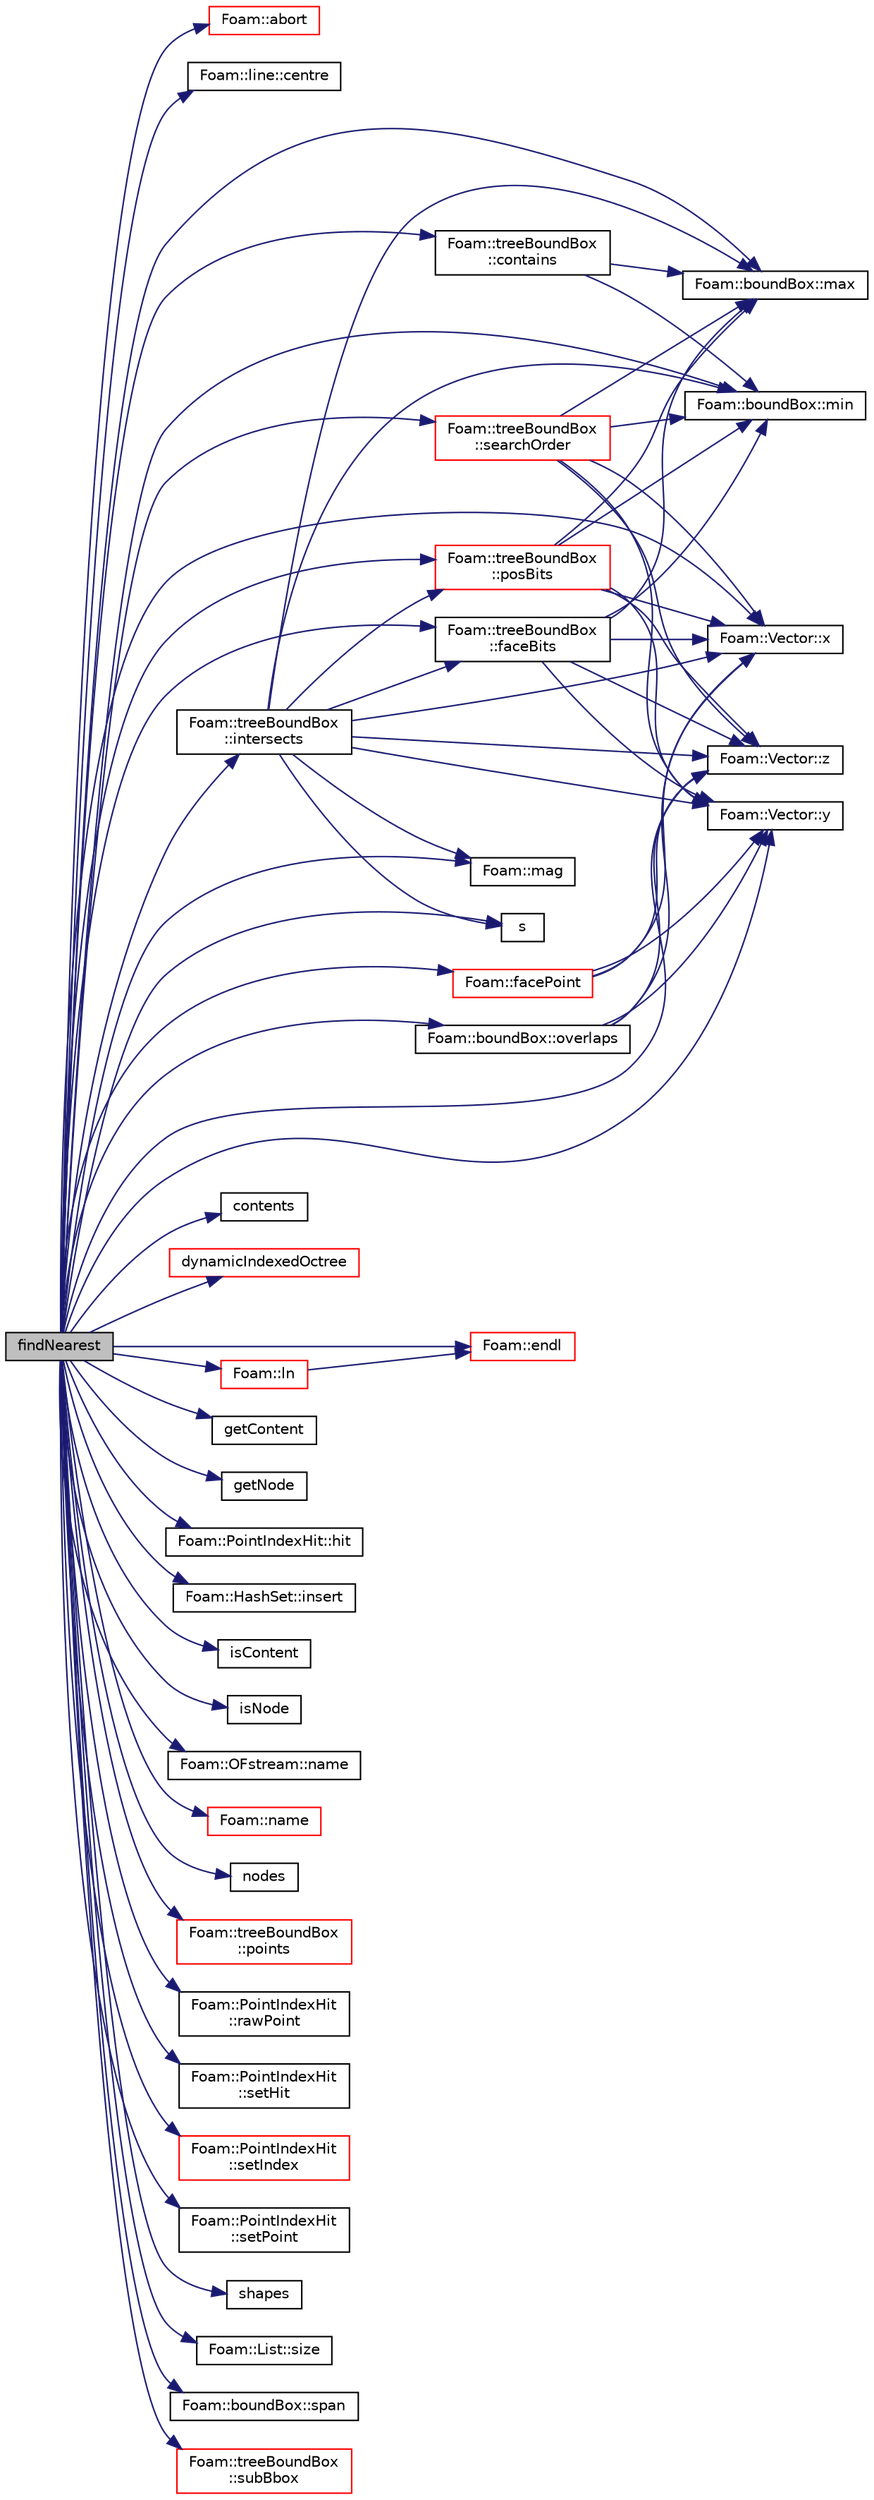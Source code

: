 digraph "findNearest"
{
  bgcolor="transparent";
  edge [fontname="Helvetica",fontsize="10",labelfontname="Helvetica",labelfontsize="10"];
  node [fontname="Helvetica",fontsize="10",shape=record];
  rankdir="LR";
  Node1 [label="findNearest",height=0.2,width=0.4,color="black", fillcolor="grey75", style="filled", fontcolor="black"];
  Node1 -> Node2 [color="midnightblue",fontsize="10",style="solid",fontname="Helvetica"];
  Node2 [label="Foam::abort",height=0.2,width=0.4,color="red",URL="$a10909.html#a447107a607d03e417307c203fa5fb44b"];
  Node1 -> Node3 [color="midnightblue",fontsize="10",style="solid",fontname="Helvetica"];
  Node3 [label="Foam::line::centre",height=0.2,width=0.4,color="black",URL="$a01359.html#aa827cbb8a8c37bb9d4e1ef7eaa234792",tooltip="Return centre (centroid) "];
  Node1 -> Node4 [color="midnightblue",fontsize="10",style="solid",fontname="Helvetica"];
  Node4 [label="Foam::treeBoundBox\l::contains",height=0.2,width=0.4,color="black",URL="$a02762.html#a5f8aa323280184659cd2ac2c68fee587",tooltip="Contains point (inside or on edge) and moving in direction. "];
  Node4 -> Node5 [color="midnightblue",fontsize="10",style="solid",fontname="Helvetica"];
  Node5 [label="Foam::boundBox::min",height=0.2,width=0.4,color="black",URL="$a00153.html#a1dd50affef9a273ab682ccbf33df7b32",tooltip="Minimum describing the bounding box. "];
  Node4 -> Node6 [color="midnightblue",fontsize="10",style="solid",fontname="Helvetica"];
  Node6 [label="Foam::boundBox::max",height=0.2,width=0.4,color="black",URL="$a00153.html#a264800db5fd48c1d4541fd05cab1d40f",tooltip="Maximum describing the bounding box. "];
  Node1 -> Node7 [color="midnightblue",fontsize="10",style="solid",fontname="Helvetica"];
  Node7 [label="contents",height=0.2,width=0.4,color="black",URL="$a00608.html#a8eacec01c5e53316b973dd4fe133373c",tooltip="List of all contents (referenced by those nodes that are. "];
  Node1 -> Node8 [color="midnightblue",fontsize="10",style="solid",fontname="Helvetica"];
  Node8 [label="dynamicIndexedOctree",height=0.2,width=0.4,color="red",URL="$a00608.html#a5fd397ec2f55e4efd5f27230d6e67c1f",tooltip="Construct from shapes. "];
  Node1 -> Node9 [color="midnightblue",fontsize="10",style="solid",fontname="Helvetica"];
  Node9 [label="Foam::endl",height=0.2,width=0.4,color="red",URL="$a10909.html#a2db8fe02a0d3909e9351bb4275b23ce4",tooltip="Add newline and flush stream. "];
  Node1 -> Node10 [color="midnightblue",fontsize="10",style="solid",fontname="Helvetica"];
  Node10 [label="Foam::treeBoundBox\l::faceBits",height=0.2,width=0.4,color="black",URL="$a02762.html#a752e40c2178797763bd6f5046d370db6",tooltip="Code position of point on bounding box faces. "];
  Node10 -> Node11 [color="midnightblue",fontsize="10",style="solid",fontname="Helvetica"];
  Node11 [label="Foam::Vector::x",height=0.2,width=0.4,color="black",URL="$a02903.html#aeb7dc4a97968c543f58f9c7082e55757"];
  Node10 -> Node5 [color="midnightblue",fontsize="10",style="solid",fontname="Helvetica"];
  Node10 -> Node6 [color="midnightblue",fontsize="10",style="solid",fontname="Helvetica"];
  Node10 -> Node12 [color="midnightblue",fontsize="10",style="solid",fontname="Helvetica"];
  Node12 [label="Foam::Vector::y",height=0.2,width=0.4,color="black",URL="$a02903.html#a77c00b469d89c23bd35d2eb236140f70"];
  Node10 -> Node13 [color="midnightblue",fontsize="10",style="solid",fontname="Helvetica"];
  Node13 [label="Foam::Vector::z",height=0.2,width=0.4,color="black",URL="$a02903.html#ac72a74f7dde9500927f63515c3f0a2f3"];
  Node1 -> Node14 [color="midnightblue",fontsize="10",style="solid",fontname="Helvetica"];
  Node14 [label="Foam::facePoint",height=0.2,width=0.4,color="red",URL="$a10909.html#a6e9405517b1f65f062d56214e0d4ee33"];
  Node14 -> Node11 [color="midnightblue",fontsize="10",style="solid",fontname="Helvetica"];
  Node14 -> Node12 [color="midnightblue",fontsize="10",style="solid",fontname="Helvetica"];
  Node14 -> Node13 [color="midnightblue",fontsize="10",style="solid",fontname="Helvetica"];
  Node1 -> Node15 [color="midnightblue",fontsize="10",style="solid",fontname="Helvetica"];
  Node15 [label="getContent",height=0.2,width=0.4,color="black",URL="$a00608.html#a478a2449fc7cb7b53066415e459c2a22"];
  Node1 -> Node16 [color="midnightblue",fontsize="10",style="solid",fontname="Helvetica"];
  Node16 [label="getNode",height=0.2,width=0.4,color="black",URL="$a00608.html#a3152a34dd0aa1052a5f1f310aec64ffc"];
  Node1 -> Node17 [color="midnightblue",fontsize="10",style="solid",fontname="Helvetica"];
  Node17 [label="Foam::PointIndexHit::hit",height=0.2,width=0.4,color="black",URL="$a01927.html#ad963d38a624b8bf8b37c210109dba03c",tooltip="Is there a hit. "];
  Node1 -> Node18 [color="midnightblue",fontsize="10",style="solid",fontname="Helvetica"];
  Node18 [label="Foam::HashSet::insert",height=0.2,width=0.4,color="black",URL="$a00999.html#a49f0753d9652681fc3a81f59951a0ad7",tooltip="Insert a new entry. "];
  Node1 -> Node19 [color="midnightblue",fontsize="10",style="solid",fontname="Helvetica"];
  Node19 [label="Foam::treeBoundBox\l::intersects",height=0.2,width=0.4,color="black",URL="$a02762.html#a7b968ac574e0503bc9eaf185e0ef5b3c",tooltip="Intersects segment; set point to intersection position and face,. "];
  Node19 -> Node20 [color="midnightblue",fontsize="10",style="solid",fontname="Helvetica"];
  Node20 [label="Foam::treeBoundBox\l::posBits",height=0.2,width=0.4,color="red",URL="$a02762.html#a92b7ddf0bed6b1bd2bb622ca207bbec3",tooltip="Position of point relative to bounding box. "];
  Node20 -> Node11 [color="midnightblue",fontsize="10",style="solid",fontname="Helvetica"];
  Node20 -> Node5 [color="midnightblue",fontsize="10",style="solid",fontname="Helvetica"];
  Node20 -> Node6 [color="midnightblue",fontsize="10",style="solid",fontname="Helvetica"];
  Node20 -> Node12 [color="midnightblue",fontsize="10",style="solid",fontname="Helvetica"];
  Node20 -> Node13 [color="midnightblue",fontsize="10",style="solid",fontname="Helvetica"];
  Node19 -> Node10 [color="midnightblue",fontsize="10",style="solid",fontname="Helvetica"];
  Node19 -> Node21 [color="midnightblue",fontsize="10",style="solid",fontname="Helvetica"];
  Node21 [label="Foam::mag",height=0.2,width=0.4,color="black",URL="$a10909.html#a929da2a3fdcf3dacbbe0487d3a330dae"];
  Node19 -> Node11 [color="midnightblue",fontsize="10",style="solid",fontname="Helvetica"];
  Node19 -> Node22 [color="midnightblue",fontsize="10",style="solid",fontname="Helvetica"];
  Node22 [label="s",height=0.2,width=0.4,color="black",URL="$a04423.html#a6d6b99210a64ad23792eb7a3b0411c42"];
  Node19 -> Node5 [color="midnightblue",fontsize="10",style="solid",fontname="Helvetica"];
  Node19 -> Node12 [color="midnightblue",fontsize="10",style="solid",fontname="Helvetica"];
  Node19 -> Node13 [color="midnightblue",fontsize="10",style="solid",fontname="Helvetica"];
  Node19 -> Node6 [color="midnightblue",fontsize="10",style="solid",fontname="Helvetica"];
  Node1 -> Node23 [color="midnightblue",fontsize="10",style="solid",fontname="Helvetica"];
  Node23 [label="isContent",height=0.2,width=0.4,color="black",URL="$a00608.html#a418b7e4fe4cd269babba5e2ccfc64f35"];
  Node1 -> Node24 [color="midnightblue",fontsize="10",style="solid",fontname="Helvetica"];
  Node24 [label="isNode",height=0.2,width=0.4,color="black",URL="$a00608.html#adad27b6690196ec7444e14e619de5d9f"];
  Node1 -> Node25 [color="midnightblue",fontsize="10",style="solid",fontname="Helvetica"];
  Node25 [label="Foam::ln",height=0.2,width=0.4,color="red",URL="$a10909.html#aea60636e831c1465e94c96bf1afdce2f",tooltip="Create a softlink. dst should not exist. Returns true if successful. "];
  Node25 -> Node9 [color="midnightblue",fontsize="10",style="solid",fontname="Helvetica"];
  Node1 -> Node21 [color="midnightblue",fontsize="10",style="solid",fontname="Helvetica"];
  Node1 -> Node6 [color="midnightblue",fontsize="10",style="solid",fontname="Helvetica"];
  Node1 -> Node5 [color="midnightblue",fontsize="10",style="solid",fontname="Helvetica"];
  Node1 -> Node26 [color="midnightblue",fontsize="10",style="solid",fontname="Helvetica"];
  Node26 [label="Foam::OFstream::name",height=0.2,width=0.4,color="black",URL="$a01748.html#acd3da3556711337d571c60cf9ffb91cc",tooltip="Return the name of the stream. "];
  Node1 -> Node27 [color="midnightblue",fontsize="10",style="solid",fontname="Helvetica"];
  Node27 [label="Foam::name",height=0.2,width=0.4,color="red",URL="$a10909.html#adcb0df2bd4953cb6bb390272d8263c3a",tooltip="Return a string representation of a complex. "];
  Node1 -> Node28 [color="midnightblue",fontsize="10",style="solid",fontname="Helvetica"];
  Node28 [label="nodes",height=0.2,width=0.4,color="black",URL="$a00608.html#ad1ae097e8d475d35df4bfac7e2c82aea",tooltip="List of all nodes. "];
  Node1 -> Node29 [color="midnightblue",fontsize="10",style="solid",fontname="Helvetica"];
  Node29 [label="Foam::boundBox::overlaps",height=0.2,width=0.4,color="black",URL="$a00153.html#ae46b6d265737ebf3cade1949d0be48f0",tooltip="Overlaps/touches boundingBox? "];
  Node29 -> Node11 [color="midnightblue",fontsize="10",style="solid",fontname="Helvetica"];
  Node29 -> Node12 [color="midnightblue",fontsize="10",style="solid",fontname="Helvetica"];
  Node29 -> Node13 [color="midnightblue",fontsize="10",style="solid",fontname="Helvetica"];
  Node1 -> Node30 [color="midnightblue",fontsize="10",style="solid",fontname="Helvetica"];
  Node30 [label="Foam::treeBoundBox\l::points",height=0.2,width=0.4,color="red",URL="$a02762.html#a02ab6d43a4618415b761ee351284437e",tooltip="Vertex coordinates. In octant coding. "];
  Node1 -> Node20 [color="midnightblue",fontsize="10",style="solid",fontname="Helvetica"];
  Node1 -> Node31 [color="midnightblue",fontsize="10",style="solid",fontname="Helvetica"];
  Node31 [label="Foam::PointIndexHit\l::rawPoint",height=0.2,width=0.4,color="black",URL="$a01927.html#a6c68a01f71e2d6a820e0f0e3540aff0f",tooltip="Return point with no checking. "];
  Node1 -> Node22 [color="midnightblue",fontsize="10",style="solid",fontname="Helvetica"];
  Node1 -> Node32 [color="midnightblue",fontsize="10",style="solid",fontname="Helvetica"];
  Node32 [label="Foam::treeBoundBox\l::searchOrder",height=0.2,width=0.4,color="red",URL="$a02762.html#a363c3e514eb31e2781f5a7410a31e61c",tooltip="Calculates optimal order to look for nearest to point. "];
  Node32 -> Node11 [color="midnightblue",fontsize="10",style="solid",fontname="Helvetica"];
  Node32 -> Node12 [color="midnightblue",fontsize="10",style="solid",fontname="Helvetica"];
  Node32 -> Node13 [color="midnightblue",fontsize="10",style="solid",fontname="Helvetica"];
  Node32 -> Node5 [color="midnightblue",fontsize="10",style="solid",fontname="Helvetica"];
  Node32 -> Node6 [color="midnightblue",fontsize="10",style="solid",fontname="Helvetica"];
  Node1 -> Node33 [color="midnightblue",fontsize="10",style="solid",fontname="Helvetica"];
  Node33 [label="Foam::PointIndexHit\l::setHit",height=0.2,width=0.4,color="black",URL="$a01927.html#af857bf9136ee4938a5de88d60b75b706"];
  Node1 -> Node34 [color="midnightblue",fontsize="10",style="solid",fontname="Helvetica"];
  Node34 [label="Foam::PointIndexHit\l::setIndex",height=0.2,width=0.4,color="red",URL="$a01927.html#af1194cc388e0880f1a5d4b21528bbff1"];
  Node1 -> Node35 [color="midnightblue",fontsize="10",style="solid",fontname="Helvetica"];
  Node35 [label="Foam::PointIndexHit\l::setPoint",height=0.2,width=0.4,color="black",URL="$a01927.html#a06197856d3e9d1625db3f88c38dc522a"];
  Node1 -> Node36 [color="midnightblue",fontsize="10",style="solid",fontname="Helvetica"];
  Node36 [label="shapes",height=0.2,width=0.4,color="black",URL="$a00608.html#abd186b2cbd8c6def61dc033a4892b847",tooltip="Reference to shape. "];
  Node1 -> Node37 [color="midnightblue",fontsize="10",style="solid",fontname="Helvetica"];
  Node37 [label="Foam::List::size",height=0.2,width=0.4,color="black",URL="$a01397.html#a8a5f6fa29bd4b500caf186f60245b384",tooltip="Override size to be inconsistent with allocated storage. "];
  Node1 -> Node38 [color="midnightblue",fontsize="10",style="solid",fontname="Helvetica"];
  Node38 [label="Foam::boundBox::span",height=0.2,width=0.4,color="black",URL="$a00153.html#a2d9f25638302501b870cd5be87974010",tooltip="The bounding box span (from minimum to maximum) "];
  Node1 -> Node39 [color="midnightblue",fontsize="10",style="solid",fontname="Helvetica"];
  Node39 [label="Foam::treeBoundBox\l::subBbox",height=0.2,width=0.4,color="red",URL="$a02762.html#a8114c20428d912e045ae278f0b8b6d21",tooltip="Sub box given by octant number. Midpoint calculated. "];
  Node1 -> Node11 [color="midnightblue",fontsize="10",style="solid",fontname="Helvetica"];
  Node1 -> Node12 [color="midnightblue",fontsize="10",style="solid",fontname="Helvetica"];
  Node1 -> Node13 [color="midnightblue",fontsize="10",style="solid",fontname="Helvetica"];
}
